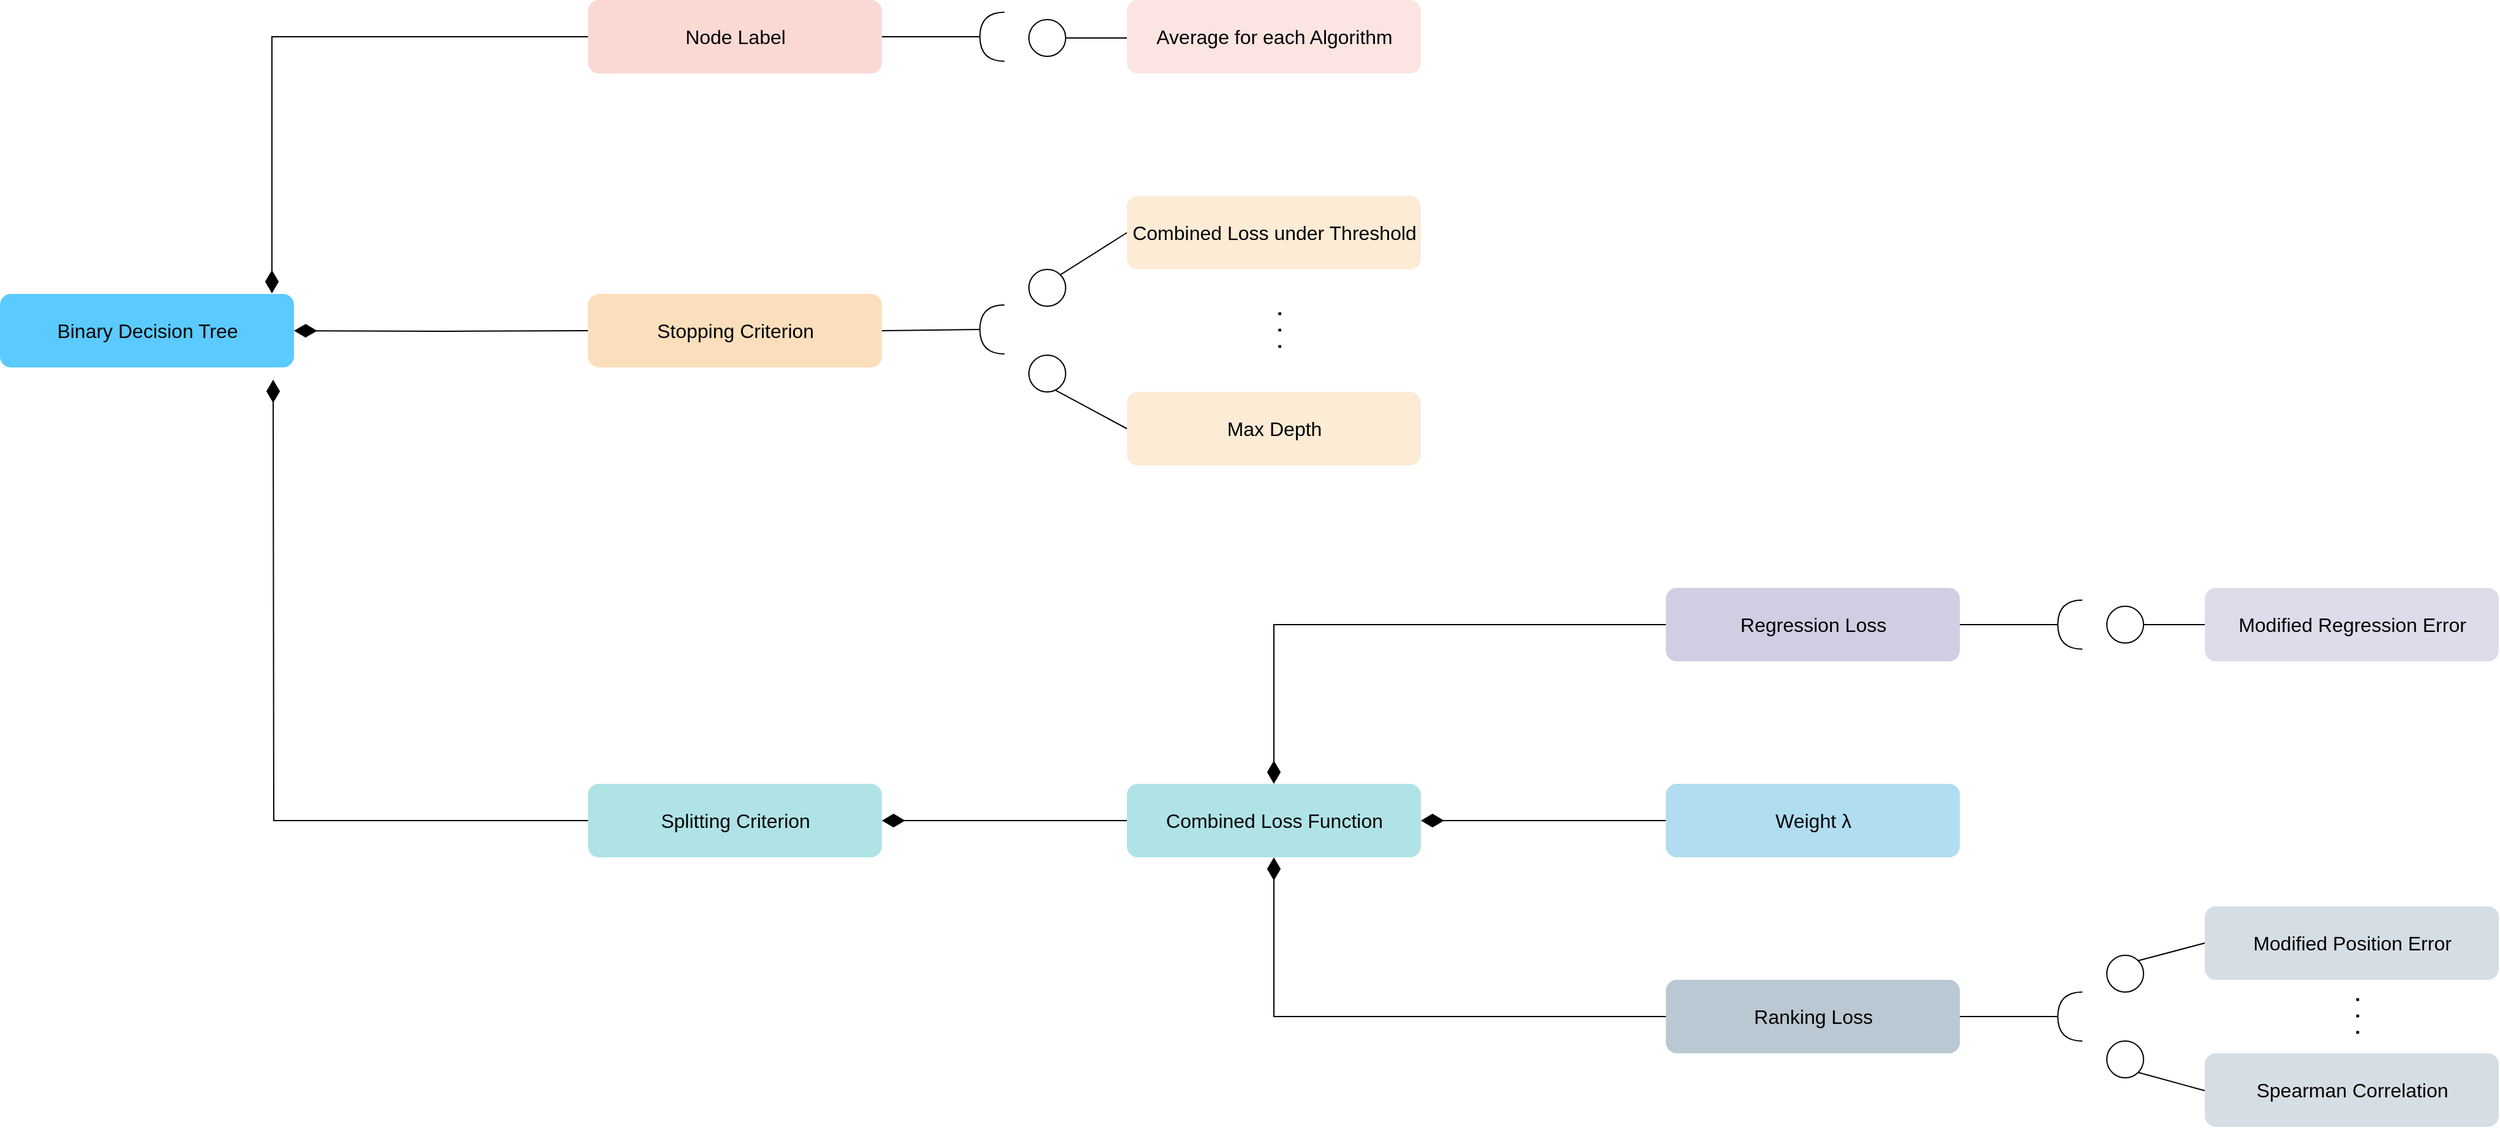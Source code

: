 <mxfile version="15.9.6" type="github">
  <diagram id="wFE0QG_FPsp0jaGvCLVb" name="Page-1">
    <mxGraphModel dx="3079" dy="3269" grid="1" gridSize="10" guides="1" tooltips="1" connect="1" arrows="1" fold="1" page="1" pageScale="1" pageWidth="850" pageHeight="1100" math="0" shadow="0">
      <root>
        <mxCell id="0" />
        <mxCell id="1" parent="0" />
        <mxCell id="GQajFrsuyB6NHDww1tuL-7" value="Binary Decision Tree" style="html=1;rounded=1;fontSize=16;fillColor=#16B4FF;strokeColor=none;gradientColor=none;opacity=70;" parent="1" vertex="1">
          <mxGeometry x="-120" y="770" width="240" height="60" as="geometry" />
        </mxCell>
        <mxCell id="GQajFrsuyB6NHDww1tuL-8" style="edgeStyle=orthogonalEdgeStyle;rounded=0;orthogonalLoop=1;jettySize=auto;html=1;endArrow=diamondThin;endFill=1;exitX=0;exitY=0.5;exitDx=0;exitDy=0;entryX=0.925;entryY=-0.009;entryDx=0;entryDy=0;entryPerimeter=0;endSize=16;strokeColor=default;" parent="1" source="tZ7djmpZorgxgHxO5tKS-36" target="GQajFrsuyB6NHDww1tuL-7" edge="1">
          <mxGeometry relative="1" as="geometry">
            <mxPoint x="350" y="591" as="sourcePoint" />
          </mxGeometry>
        </mxCell>
        <mxCell id="GQajFrsuyB6NHDww1tuL-9" style="edgeStyle=orthogonalEdgeStyle;rounded=0;orthogonalLoop=1;jettySize=auto;html=1;entryX=1;entryY=0.5;entryDx=0;entryDy=0;endArrow=diamondThin;endFill=1;endSize=16;strokeColor=default;" parent="1" target="GQajFrsuyB6NHDww1tuL-7" edge="1">
          <mxGeometry relative="1" as="geometry">
            <mxPoint x="360" y="800" as="sourcePoint" />
          </mxGeometry>
        </mxCell>
        <mxCell id="GQajFrsuyB6NHDww1tuL-10" style="edgeStyle=orthogonalEdgeStyle;rounded=0;orthogonalLoop=1;jettySize=auto;html=1;endArrow=diamondThin;endFill=1;exitX=0;exitY=0.5;exitDx=0;exitDy=0;endSize=16;strokeColor=default;" parent="1" source="tZ7djmpZorgxgHxO5tKS-60" edge="1">
          <mxGeometry relative="1" as="geometry">
            <mxPoint x="370" y="1200" as="sourcePoint" />
            <mxPoint x="103" y="840" as="targetPoint" />
          </mxGeometry>
        </mxCell>
        <mxCell id="tZ7djmpZorgxgHxO5tKS-36" value="Node Label" style="html=1;rounded=1;fontSize=16;fillColor=#fad9d5;strokeColor=none;rotation=0;" parent="1" vertex="1">
          <mxGeometry x="360" y="530" width="240" height="60" as="geometry" />
        </mxCell>
        <mxCell id="tZ7djmpZorgxgHxO5tKS-29" value="" style="ellipse;fillColor=default;strokeColor=default;fontSize=16;rotation=0;" parent="1" vertex="1">
          <mxGeometry x="720" y="546" width="30" height="30" as="geometry" />
        </mxCell>
        <mxCell id="tZ7djmpZorgxgHxO5tKS-30" value="" style="endArrow=none;html=1;rounded=0;entryX=1;entryY=0.5;entryDx=0;entryDy=0;fontSize=16;strokeColor=default;" parent="1" target="tZ7djmpZorgxgHxO5tKS-29" edge="1">
          <mxGeometry relative="1" as="geometry">
            <mxPoint x="800" y="561" as="sourcePoint" />
            <mxPoint x="900" y="561" as="targetPoint" />
          </mxGeometry>
        </mxCell>
        <mxCell id="tZ7djmpZorgxgHxO5tKS-46" value="Average for each Algorithm" style="html=1;rounded=1;fontSize=16;fillColor=#fad9d5;strokeColor=none;rotation=0;opacity=70;" parent="1" vertex="1">
          <mxGeometry x="800" y="530" width="240" height="60" as="geometry" />
        </mxCell>
        <mxCell id="tZ7djmpZorgxgHxO5tKS-47" value="Stopping Criterion" style="html=1;rounded=1;fontSize=16;fillColor=#fad7ac;strokeColor=none;rotation=0;opacity=80;" parent="1" vertex="1">
          <mxGeometry x="360" y="770" width="240" height="60" as="geometry" />
        </mxCell>
        <mxCell id="tZ7djmpZorgxgHxO5tKS-52" value="" style="ellipse;fillColor=default;strokeColor=default;fontSize=16;rotation=0;" parent="1" vertex="1">
          <mxGeometry x="720" y="750" width="30" height="30" as="geometry" />
        </mxCell>
        <mxCell id="tZ7djmpZorgxgHxO5tKS-53" value="" style="endArrow=none;html=1;rounded=0;entryX=1;entryY=0;entryDx=0;entryDy=0;fontSize=16;strokeColor=default;exitX=0;exitY=0.5;exitDx=0;exitDy=0;" parent="1" source="tZ7djmpZorgxgHxO5tKS-54" target="tZ7djmpZorgxgHxO5tKS-52" edge="1">
          <mxGeometry relative="1" as="geometry">
            <mxPoint x="1030" y="740" as="sourcePoint" />
            <mxPoint x="940" y="740" as="targetPoint" />
          </mxGeometry>
        </mxCell>
        <mxCell id="tZ7djmpZorgxgHxO5tKS-54" value="Combined Loss under Threshold" style="html=1;rounded=1;fontSize=16;fillColor=#fad7ac;strokeColor=none;rotation=0;opacity=50;" parent="1" vertex="1">
          <mxGeometry x="800" y="690" width="240" height="60" as="geometry" />
        </mxCell>
        <mxCell id="tZ7djmpZorgxgHxO5tKS-56" value="" style="ellipse;fillColor=default;strokeColor=default;fontSize=16;rotation=0;" parent="1" vertex="1">
          <mxGeometry x="720" y="820" width="30" height="30" as="geometry" />
        </mxCell>
        <mxCell id="tZ7djmpZorgxgHxO5tKS-57" value="" style="endArrow=none;html=1;rounded=0;entryX=0.736;entryY=0.96;entryDx=0;entryDy=0;fontSize=16;strokeColor=default;exitX=0;exitY=0.5;exitDx=0;exitDy=0;entryPerimeter=0;" parent="1" source="tZ7djmpZorgxgHxO5tKS-58" target="tZ7djmpZorgxgHxO5tKS-56" edge="1">
          <mxGeometry relative="1" as="geometry">
            <mxPoint x="790" y="840" as="sourcePoint" />
            <mxPoint x="940" y="860" as="targetPoint" />
          </mxGeometry>
        </mxCell>
        <mxCell id="tZ7djmpZorgxgHxO5tKS-58" value="Max Depth" style="html=1;rounded=1;fontSize=16;fillColor=#fad7ac;strokeColor=none;rotation=0;opacity=50;" parent="1" vertex="1">
          <mxGeometry x="800" y="850" width="240" height="60" as="geometry" />
        </mxCell>
        <mxCell id="tZ7djmpZorgxgHxO5tKS-59" value="&lt;font size=&quot;1&quot;&gt;&lt;b style=&quot;font-size: 16px&quot;&gt;.&amp;nbsp; .&amp;nbsp; .&lt;/b&gt;&lt;/font&gt;" style="text;html=1;align=center;verticalAlign=middle;resizable=0;points=[];autosize=1;strokeColor=none;fillColor=none;fontSize=16;rotation=0;horizontal=0;" parent="1" vertex="1">
          <mxGeometry x="900" y="780" width="40" height="40" as="geometry" />
        </mxCell>
        <mxCell id="tZ7djmpZorgxgHxO5tKS-60" value="Splitting Criterion" style="html=1;rounded=1;fontSize=16;fillColor=#b0e3e6;strokeColor=none;rotation=0;" parent="1" vertex="1">
          <mxGeometry x="360" y="1170" width="240" height="60" as="geometry" />
        </mxCell>
        <mxCell id="GQajFrsuyB6NHDww1tuL-86" style="edgeStyle=orthogonalEdgeStyle;rounded=0;orthogonalLoop=1;jettySize=auto;html=1;entryX=1;entryY=0.5;entryDx=0;entryDy=0;fontSize=11;endArrow=diamondThin;endFill=1;endSize=16;strokeColor=default;" parent="1" source="tZ7djmpZorgxgHxO5tKS-67" target="tZ7djmpZorgxgHxO5tKS-60" edge="1">
          <mxGeometry relative="1" as="geometry" />
        </mxCell>
        <mxCell id="tZ7djmpZorgxgHxO5tKS-67" value="Combined Loss Function" style="html=1;rounded=1;fontSize=16;fillColor=#b0e3e6;rotation=0;strokeColor=none;" parent="1" vertex="1">
          <mxGeometry x="800" y="1170" width="240" height="60" as="geometry" />
        </mxCell>
        <mxCell id="tZ7djmpZorgxgHxO5tKS-114" value="" style="ellipse;fontSize=16;rotation=0;rounded=0;strokeColor=default;" parent="1" vertex="1">
          <mxGeometry x="1600" y="1025" width="30" height="30" as="geometry" />
        </mxCell>
        <mxCell id="tZ7djmpZorgxgHxO5tKS-115" value="" style="endArrow=none;html=1;rounded=0;exitX=0;exitY=0.5;exitDx=0;exitDy=0;fontSize=16;strokeColor=default;fillColor=#FF8552;entryX=1;entryY=0.5;entryDx=0;entryDy=0;" parent="1" source="tZ7djmpZorgxgHxO5tKS-116" target="tZ7djmpZorgxgHxO5tKS-114" edge="1">
          <mxGeometry relative="1" as="geometry">
            <mxPoint x="1680" y="1030" as="sourcePoint" />
            <mxPoint x="1650" y="1030" as="targetPoint" />
          </mxGeometry>
        </mxCell>
        <mxCell id="tZ7djmpZorgxgHxO5tKS-116" value="Modified Regression Error" style="html=1;rounded=1;fontSize=16;fillColor=#d0cee2;strokeColor=none;rotation=0;opacity=70;" parent="1" vertex="1">
          <mxGeometry x="1680" y="1010" width="240" height="60" as="geometry" />
        </mxCell>
        <mxCell id="tZ7djmpZorgxgHxO5tKS-123" value="" style="ellipse;fontSize=16;rotation=0;rounded=0;strokeColor=default;" parent="1" vertex="1">
          <mxGeometry x="1600" y="1310" width="30" height="30" as="geometry" />
        </mxCell>
        <mxCell id="tZ7djmpZorgxgHxO5tKS-124" value="" style="endArrow=none;html=1;rounded=0;entryX=1;entryY=0;entryDx=0;entryDy=0;fontSize=16;strokeColor=default;fillColor=#FF8552;exitX=0;exitY=0.5;exitDx=0;exitDy=0;" parent="1" source="GQajFrsuyB6NHDww1tuL-57" target="tZ7djmpZorgxgHxO5tKS-123" edge="1">
          <mxGeometry relative="1" as="geometry">
            <mxPoint x="1710" y="1300" as="sourcePoint" />
            <mxPoint x="1640" y="1299" as="targetPoint" />
          </mxGeometry>
        </mxCell>
        <mxCell id="tZ7djmpZorgxgHxO5tKS-126" value="" style="ellipse;fontSize=16;rotation=0;rounded=0;strokeColor=default;" parent="1" vertex="1">
          <mxGeometry x="1600" y="1380" width="30" height="30" as="geometry" />
        </mxCell>
        <mxCell id="tZ7djmpZorgxgHxO5tKS-122" value="" style="endArrow=none;html=1;rounded=0;exitX=1;exitY=0.5;exitDx=0;exitDy=0;exitPerimeter=0;fontSize=16;entryX=1;entryY=0.5;entryDx=0;entryDy=0;strokeColor=default;" parent="1" source="tZ7djmpZorgxgHxO5tKS-121" edge="1">
          <mxGeometry relative="1" as="geometry">
            <mxPoint x="1540" y="1230" as="sourcePoint" />
            <mxPoint x="1480.0" y="1360" as="targetPoint" />
          </mxGeometry>
        </mxCell>
        <mxCell id="tZ7djmpZorgxgHxO5tKS-39" value="" style="shape=requiredInterface;html=1;verticalLabelPosition=bottom;sketch=0;rotation=90;direction=south;fontSize=16;strokeColor=default;" parent="1" vertex="1">
          <mxGeometry x="670" y="550" width="40" height="20" as="geometry" />
        </mxCell>
        <mxCell id="tZ7djmpZorgxgHxO5tKS-40" value="" style="endArrow=none;html=1;rounded=0;exitX=1;exitY=0.5;exitDx=0;exitDy=0;exitPerimeter=0;fontSize=16;strokeColor=default;entryX=1;entryY=0.5;entryDx=0;entryDy=0;" parent="1" source="tZ7djmpZorgxgHxO5tKS-39" target="tZ7djmpZorgxgHxO5tKS-36" edge="1">
          <mxGeometry relative="1" as="geometry">
            <mxPoint x="840" y="431" as="sourcePoint" />
            <mxPoint x="790" y="561" as="targetPoint" />
          </mxGeometry>
        </mxCell>
        <mxCell id="tZ7djmpZorgxgHxO5tKS-50" value="" style="shape=requiredInterface;html=1;verticalLabelPosition=bottom;sketch=0;rotation=90;direction=south;fontSize=16;strokeColor=default;" parent="1" vertex="1">
          <mxGeometry x="670" y="789" width="40" height="20" as="geometry" />
        </mxCell>
        <mxCell id="tZ7djmpZorgxgHxO5tKS-112" value="" style="shape=requiredInterface;html=1;verticalLabelPosition=bottom;sketch=0;rotation=90;direction=south;fontSize=16;strokeColor=default;fillColor=#FF8552;rounded=0;" parent="1" vertex="1">
          <mxGeometry x="1550" y="1030" width="40" height="20" as="geometry" />
        </mxCell>
        <mxCell id="tZ7djmpZorgxgHxO5tKS-113" value="" style="endArrow=none;html=1;rounded=0;exitX=1;exitY=0.5;exitDx=0;exitDy=0;exitPerimeter=0;fontSize=16;strokeColor=default;entryX=1;entryY=0.5;entryDx=0;entryDy=0;" parent="1" source="tZ7djmpZorgxgHxO5tKS-112" target="GQajFrsuyB6NHDww1tuL-66" edge="1">
          <mxGeometry relative="1" as="geometry">
            <mxPoint x="1530" y="900" as="sourcePoint" />
            <mxPoint x="1480" y="1030" as="targetPoint" />
          </mxGeometry>
        </mxCell>
        <mxCell id="tZ7djmpZorgxgHxO5tKS-121" value="" style="shape=requiredInterface;html=1;verticalLabelPosition=bottom;sketch=0;rotation=90;direction=south;fontSize=16;strokeColor=default;fillColor=#FF8552;rounded=0;" parent="1" vertex="1">
          <mxGeometry x="1550" y="1350" width="40" height="20" as="geometry" />
        </mxCell>
        <mxCell id="thf20xmfrMY9EtbRYETB-77" value="" style="endArrow=none;html=1;rounded=0;fontSize=16;strokeColor=default;entryX=1;entryY=0.5;entryDx=0;entryDy=0;exitX=1;exitY=0.5;exitDx=0;exitDy=0;exitPerimeter=0;" parent="1" source="tZ7djmpZorgxgHxO5tKS-50" target="tZ7djmpZorgxgHxO5tKS-47" edge="1">
          <mxGeometry relative="1" as="geometry">
            <mxPoint x="790" y="800" as="sourcePoint" />
            <mxPoint x="790" y="800" as="targetPoint" />
          </mxGeometry>
        </mxCell>
        <mxCell id="GQajFrsuyB6NHDww1tuL-27" value="" style="endArrow=none;html=1;rounded=0;entryX=1;entryY=1;entryDx=0;entryDy=0;fontSize=16;strokeColor=default;fillColor=#FF8552;exitX=0;exitY=0.509;exitDx=0;exitDy=0;exitPerimeter=0;" parent="1" source="GQajFrsuyB6NHDww1tuL-56" target="tZ7djmpZorgxgHxO5tKS-126" edge="1">
          <mxGeometry relative="1" as="geometry">
            <mxPoint x="1730" y="1420.75" as="sourcePoint" />
            <mxPoint x="1640" y="1419.75" as="targetPoint" />
          </mxGeometry>
        </mxCell>
        <mxCell id="GQajFrsuyB6NHDww1tuL-73" style="edgeStyle=orthogonalEdgeStyle;rounded=0;orthogonalLoop=1;jettySize=auto;html=1;endArrow=diamondThin;endFill=1;endSize=16;strokeColor=default;" parent="1" source="GQajFrsuyB6NHDww1tuL-54" target="tZ7djmpZorgxgHxO5tKS-67" edge="1">
          <mxGeometry relative="1" as="geometry" />
        </mxCell>
        <mxCell id="GQajFrsuyB6NHDww1tuL-54" value="&lt;font style=&quot;font-size: 16px&quot;&gt;Weight λ&lt;/font&gt;" style="html=1;rounded=1;fontSize=16;fillColor=#b1ddf0;strokeColor=none;rotation=0;" parent="1" vertex="1">
          <mxGeometry x="1240" y="1170" width="240" height="60" as="geometry" />
        </mxCell>
        <mxCell id="GQajFrsuyB6NHDww1tuL-78" style="edgeStyle=orthogonalEdgeStyle;rounded=0;orthogonalLoop=1;jettySize=auto;html=1;entryX=0.5;entryY=1;entryDx=0;entryDy=0;endArrow=diamondThin;endFill=1;endSize=16;strokeColor=default;" parent="1" source="GQajFrsuyB6NHDww1tuL-55" target="tZ7djmpZorgxgHxO5tKS-67" edge="1">
          <mxGeometry relative="1" as="geometry" />
        </mxCell>
        <mxCell id="GQajFrsuyB6NHDww1tuL-55" value="Ranking Loss" style="html=1;rounded=1;fontSize=16;fillColor=#bac8d3;strokeColor=none;rotation=0;" parent="1" vertex="1">
          <mxGeometry x="1240" y="1330" width="240" height="60" as="geometry" />
        </mxCell>
        <mxCell id="GQajFrsuyB6NHDww1tuL-56" value="Spearman Correlation" style="html=1;rounded=1;fontSize=16;fillColor=#bac8d3;strokeColor=none;rotation=0;opacity=60;" parent="1" vertex="1">
          <mxGeometry x="1680" y="1390" width="240" height="60" as="geometry" />
        </mxCell>
        <mxCell id="GQajFrsuyB6NHDww1tuL-57" value="Modified Position Error" style="html=1;rounded=1;fontSize=16;fillColor=#bac8d3;strokeColor=none;rotation=0;opacity=60;" parent="1" vertex="1">
          <mxGeometry x="1680" y="1270" width="240" height="60" as="geometry" />
        </mxCell>
        <mxCell id="GQajFrsuyB6NHDww1tuL-79" style="edgeStyle=orthogonalEdgeStyle;rounded=0;orthogonalLoop=1;jettySize=auto;html=1;entryX=0.5;entryY=0;entryDx=0;entryDy=0;endArrow=diamondThin;endFill=1;endSize=16;strokeColor=default;" parent="1" source="GQajFrsuyB6NHDww1tuL-66" target="tZ7djmpZorgxgHxO5tKS-67" edge="1">
          <mxGeometry relative="1" as="geometry" />
        </mxCell>
        <mxCell id="GQajFrsuyB6NHDww1tuL-66" value="Regression Loss" style="html=1;rounded=1;fontSize=16;fillColor=#d0cee2;strokeColor=none;rotation=0;" parent="1" vertex="1">
          <mxGeometry x="1240" y="1010" width="240" height="60" as="geometry" />
        </mxCell>
        <mxCell id="GQajFrsuyB6NHDww1tuL-87" value="&lt;font size=&quot;1&quot;&gt;&lt;b style=&quot;font-size: 16px&quot;&gt;.&amp;nbsp; .&amp;nbsp; .&lt;/b&gt;&lt;/font&gt;" style="text;html=1;align=center;verticalAlign=middle;resizable=0;points=[];autosize=1;strokeColor=none;fillColor=none;fontSize=16;rotation=0;horizontal=0;" parent="1" vertex="1">
          <mxGeometry x="1780" y="1340" width="40" height="40" as="geometry" />
        </mxCell>
      </root>
    </mxGraphModel>
  </diagram>
</mxfile>

